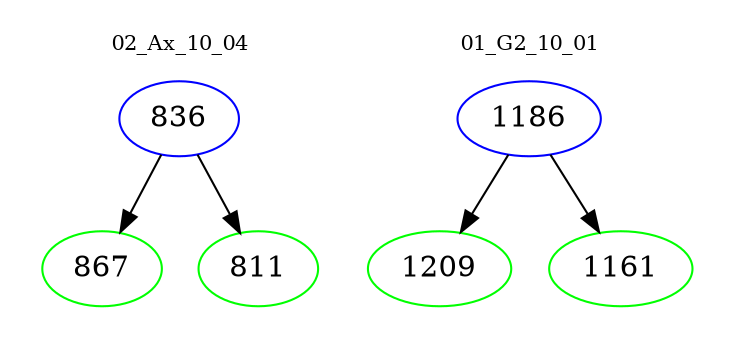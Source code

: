 digraph{
subgraph cluster_0 {
color = white
label = "02_Ax_10_04";
fontsize=10;
T0_836 [label="836", color="blue"]
T0_836 -> T0_867 [color="black"]
T0_867 [label="867", color="green"]
T0_836 -> T0_811 [color="black"]
T0_811 [label="811", color="green"]
}
subgraph cluster_1 {
color = white
label = "01_G2_10_01";
fontsize=10;
T1_1186 [label="1186", color="blue"]
T1_1186 -> T1_1209 [color="black"]
T1_1209 [label="1209", color="green"]
T1_1186 -> T1_1161 [color="black"]
T1_1161 [label="1161", color="green"]
}
}
